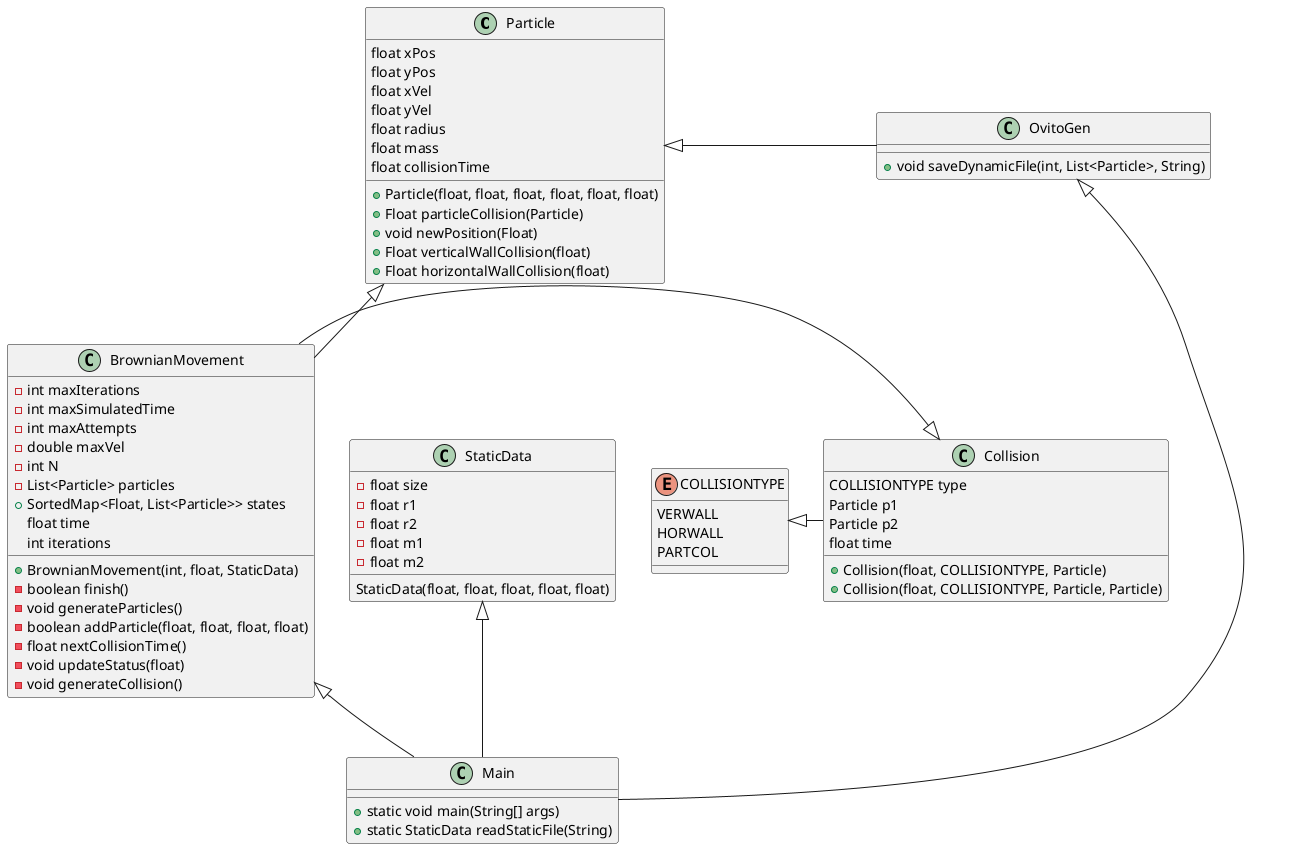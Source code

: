 @startuml
'https://plantuml.com/class-diagram

Particle <|-- BrownianMovement
Particle <|- OvitoGen
OvitoGen <|-- Main
BrownianMovement <|-- Main
StaticData <|-- Main
Collision <|- BrownianMovement
COLLISIONTYPE <|- Collision

enum COLLISIONTYPE {
VERWALL
HORWALL
PARTCOL
}

class Main {
    + static void main(String[] args)
    + static StaticData readStaticFile(String)
}

class StaticData {
    - float size
    - float r1
    - float r2
    - float m1
    - float m2

    StaticData(float, float, float, float, float)
}

class OvitoGen{
    + void saveDynamicFile(int, List<Particle>, String)
}

class Particle{
    float xPos
    float yPos
    float xVel
    float yVel
    float radius
    float mass
    float collisionTime

    + Particle(float, float, float, float, float, float)
    + Float particleCollision(Particle)
    + void newPosition(Float)
    + Float verticalWallCollision(float)
    + Float horizontalWallCollision(float)
}

class BrownianMovement {
    - int maxIterations
    - int maxSimulatedTime
    - int maxAttempts
    - double maxVel
    - int N
    - List<Particle> particles
    + SortedMap<Float, List<Particle>> states
    float time
    int iterations

    + BrownianMovement(int, float, StaticData)
    - boolean finish()
    - void generateParticles()
    - boolean addParticle(float, float, float, float)
    - float nextCollisionTime()
    - void updateStatus(float)
    - void generateCollision()

}

class Collision {
    COLLISIONTYPE type
    Particle p1
    Particle p2
    float time
    + Collision(float, COLLISIONTYPE, Particle)
    + Collision(float, COLLISIONTYPE, Particle, Particle)
}


@enduml